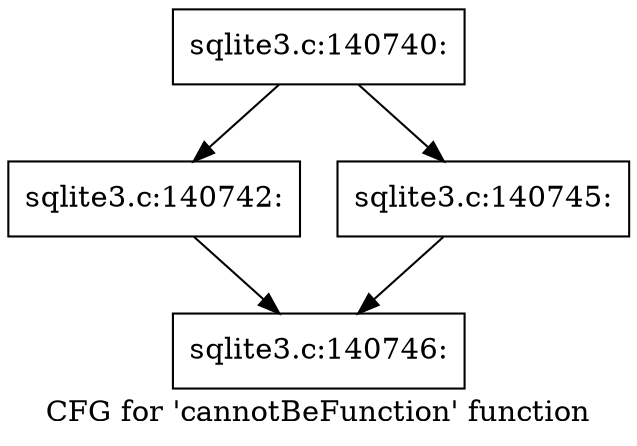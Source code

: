 digraph "CFG for 'cannotBeFunction' function" {
	label="CFG for 'cannotBeFunction' function";

	Node0x55c0f8fb94e0 [shape=record,label="{sqlite3.c:140740:}"];
	Node0x55c0f8fb94e0 -> Node0x55c0f8fbc610;
	Node0x55c0f8fb94e0 -> Node0x55c0f8fbeda0;
	Node0x55c0f8fbc610 [shape=record,label="{sqlite3.c:140742:}"];
	Node0x55c0f8fbc610 -> Node0x55c0f8fbc080;
	Node0x55c0f8fbeda0 [shape=record,label="{sqlite3.c:140745:}"];
	Node0x55c0f8fbeda0 -> Node0x55c0f8fbc080;
	Node0x55c0f8fbc080 [shape=record,label="{sqlite3.c:140746:}"];
}
